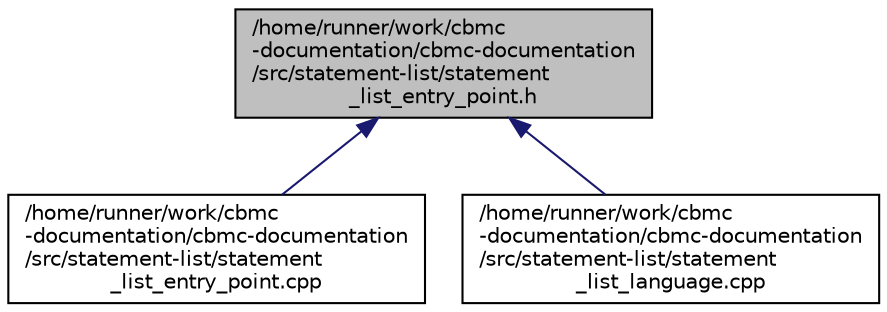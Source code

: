 digraph "/home/runner/work/cbmc-documentation/cbmc-documentation/src/statement-list/statement_list_entry_point.h"
{
 // LATEX_PDF_SIZE
  bgcolor="transparent";
  edge [fontname="Helvetica",fontsize="10",labelfontname="Helvetica",labelfontsize="10"];
  node [fontname="Helvetica",fontsize="10",shape=record];
  Node1 [label="/home/runner/work/cbmc\l-documentation/cbmc-documentation\l/src/statement-list/statement\l_list_entry_point.h",height=0.2,width=0.4,color="black", fillcolor="grey75", style="filled", fontcolor="black",tooltip=" "];
  Node1 -> Node2 [dir="back",color="midnightblue",fontsize="10",style="solid",fontname="Helvetica"];
  Node2 [label="/home/runner/work/cbmc\l-documentation/cbmc-documentation\l/src/statement-list/statement\l_list_entry_point.cpp",height=0.2,width=0.4,color="black",URL="$statement__list__entry__point_8cpp.html",tooltip=" "];
  Node1 -> Node3 [dir="back",color="midnightblue",fontsize="10",style="solid",fontname="Helvetica"];
  Node3 [label="/home/runner/work/cbmc\l-documentation/cbmc-documentation\l/src/statement-list/statement\l_list_language.cpp",height=0.2,width=0.4,color="black",URL="$statement__list__language_8cpp.html",tooltip=" "];
}

